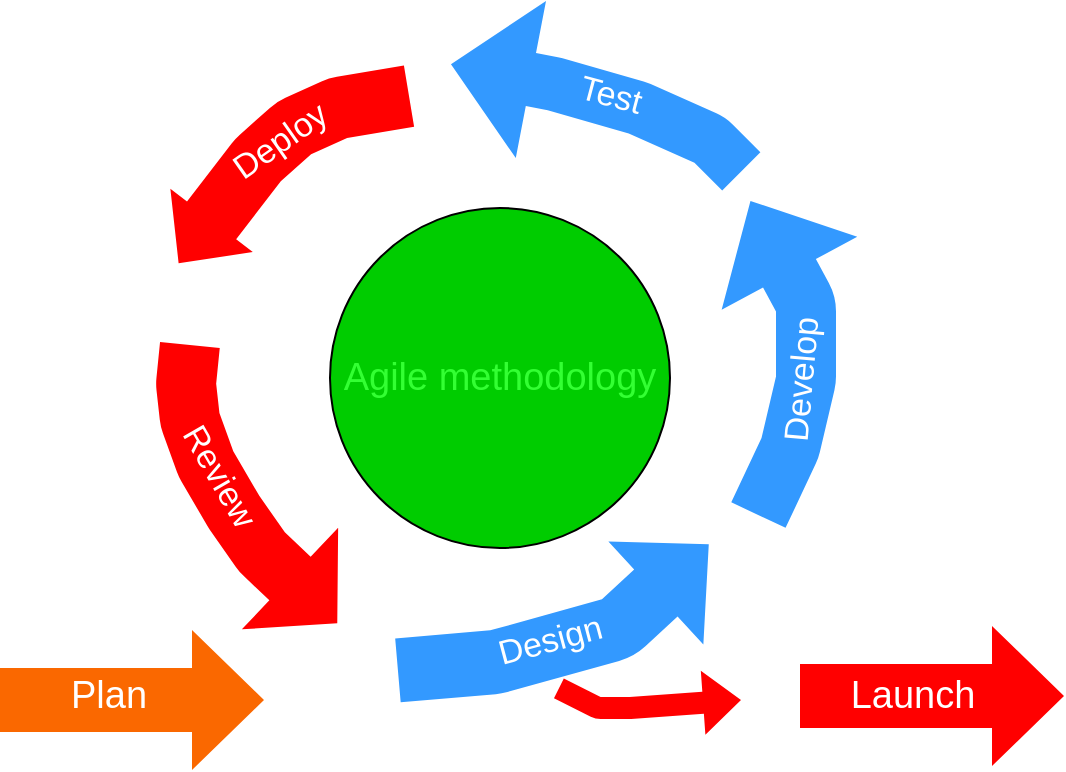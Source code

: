 <mxfile>
    <diagram id="DDXl55QxNX7q0bwSXr1j" name="Page-1">
        <mxGraphModel dx="576" dy="432" grid="0" gridSize="10" guides="1" tooltips="1" connect="1" arrows="1" fold="1" page="1" pageScale="1" pageWidth="850" pageHeight="1100" background="#ffffff" math="0" shadow="0">
            <root>
                <mxCell id="0"/>
                <mxCell id="1" parent="0"/>
                <mxCell id="8" value="" style="shape=flexArrow;endArrow=classic;rounded=1;shadow=0;strokeWidth=18;fontSize=19;fillColor=#fa6800;strokeColor=none;width=15;fontColor=none;noLabel=1;labelBackgroundColor=none;" parent="1" edge="1">
                    <mxGeometry width="50" height="50" relative="1" as="geometry">
                        <mxPoint x="28" y="476" as="sourcePoint"/>
                        <mxPoint x="178" y="476" as="targetPoint"/>
                    </mxGeometry>
                </mxCell>
                <mxCell id="12" value="&lt;span style=&quot;&quot;&gt;Plan&lt;/span&gt;" style="edgeLabel;html=1;align=center;verticalAlign=middle;resizable=0;points=[];fontSize=19;fontColor=#FFFFFF;labelBackgroundColor=none;" parent="8" vertex="1" connectable="0">
                    <mxGeometry x="-0.191" relative="1" as="geometry">
                        <mxPoint x="2" y="-2" as="offset"/>
                    </mxGeometry>
                </mxCell>
                <mxCell id="28" value="&lt;span style=&quot;&quot;&gt;Plan&lt;/span&gt;" style="edgeLabel;html=1;align=center;verticalAlign=middle;resizable=0;points=[];fontSize=19;fontColor=#FFFFFF;labelBackgroundColor=none;" parent="8" vertex="1" connectable="0">
                    <mxGeometry x="-0.191" relative="1" as="geometry">
                        <mxPoint x="206" y="2" as="offset"/>
                    </mxGeometry>
                </mxCell>
                <mxCell id="16" value="" style="shape=flexArrow;endArrow=classic;rounded=1;shadow=0;strokeWidth=18;fontSize=19;fillColor=#FF0000;strokeColor=none;width=15;fontColor=none;noLabel=1;labelBackgroundColor=none;" parent="1" edge="1">
                    <mxGeometry width="50" height="50" relative="1" as="geometry">
                        <mxPoint x="428" y="474" as="sourcePoint"/>
                        <mxPoint x="578" y="474" as="targetPoint"/>
                    </mxGeometry>
                </mxCell>
                <mxCell id="17" value="&lt;span style=&quot;&quot;&gt;Launch&lt;/span&gt;" style="edgeLabel;html=1;align=center;verticalAlign=middle;resizable=0;points=[];fontSize=19;fontColor=#FFFFFF;labelBackgroundColor=none;" parent="16" vertex="1" connectable="0">
                    <mxGeometry x="-0.191" relative="1" as="geometry">
                        <mxPoint x="4" as="offset"/>
                    </mxGeometry>
                </mxCell>
                <mxCell id="18" value="" style="shape=flexArrow;endArrow=classic;html=1;fillColor=#FF0000;startArrow=none;" parent="1" source="2" edge="1">
                    <mxGeometry width="50" height="50" relative="1" as="geometry">
                        <mxPoint x="272" y="360" as="sourcePoint"/>
                        <mxPoint x="322" y="310" as="targetPoint"/>
                    </mxGeometry>
                </mxCell>
                <mxCell id="19" value="" style="shape=flexArrow;endArrow=none;html=1;fillColor=#FF0000;" parent="1" target="2" edge="1">
                    <mxGeometry width="50" height="50" relative="1" as="geometry">
                        <mxPoint x="272" y="360" as="sourcePoint"/>
                        <mxPoint x="322" y="310" as="targetPoint"/>
                    </mxGeometry>
                </mxCell>
                <mxCell id="2" value="&lt;font style=&quot;font-size: 19px;&quot;&gt;Agile methodology&lt;/font&gt;" style="ellipse;whiteSpace=wrap;html=1;aspect=fixed;gradientColor=none;strokeColor=default;labelBackgroundColor=none;labelBorderColor=none;fillColor=#00CC00;fontColor=#33FF33;" parent="1" vertex="1">
                    <mxGeometry x="202" y="230" width="170" height="170" as="geometry"/>
                </mxCell>
                <mxCell id="22" value="" style="shape=flexArrow;endArrow=classic;rounded=1;shadow=0;strokeWidth=18;fontSize=19;fillColor=#3399FF;strokeColor=none;width=15;fontColor=none;noLabel=1;labelBackgroundColor=none;" parent="1" edge="1">
                    <mxGeometry width="50" height="50" relative="1" as="geometry">
                        <mxPoint x="227" y="462" as="sourcePoint"/>
                        <mxPoint x="398" y="392" as="targetPoint"/>
                        <Array as="points">
                            <mxPoint x="285" y="457"/>
                            <mxPoint x="346" y="440"/>
                        </Array>
                    </mxGeometry>
                </mxCell>
                <mxCell id="30" value="Design" style="edgeLabel;html=1;align=center;verticalAlign=middle;resizable=0;points=[];fontColor=#FFFFFF;labelBackgroundColor=none;fontSize=17;rotation=-15;" parent="22" vertex="1" connectable="0">
                    <mxGeometry x="-0.327" y="-2" relative="1" as="geometry">
                        <mxPoint x="20" y="-10" as="offset"/>
                    </mxGeometry>
                </mxCell>
                <mxCell id="25" value="" style="shape=flexArrow;endArrow=classic;html=1;fontColor=#33FF33;fillColor=#3399FF;width=30;endWidth=46;endSize=13.37;strokeColor=none;" parent="1" edge="1">
                    <mxGeometry width="50" height="50" relative="1" as="geometry">
                        <mxPoint x="416" y="384" as="sourcePoint"/>
                        <mxPoint x="412" y="226" as="targetPoint"/>
                        <Array as="points">
                            <mxPoint x="432" y="350"/>
                            <mxPoint x="440" y="316"/>
                            <mxPoint x="440" y="278"/>
                        </Array>
                    </mxGeometry>
                </mxCell>
                <mxCell id="34" value="Develop" style="edgeLabel;html=1;align=center;verticalAlign=middle;resizable=0;points=[];fontSize=17;fontColor=#FFFFFF;labelBackgroundColor=none;rotation=-85;" parent="25" vertex="1" connectable="0">
                    <mxGeometry x="-0.099" y="12" relative="1" as="geometry">
                        <mxPoint x="10" y="4" as="offset"/>
                    </mxGeometry>
                </mxCell>
                <mxCell id="37" value="" style="shape=flexArrow;endArrow=classic;html=1;fontSize=17;fontColor=#FFFFFF;fillColor=#3399FF;width=27;endWidth=52;endSize=13.23;strokeColor=none;" parent="1" edge="1">
                    <mxGeometry width="50" height="50" relative="1" as="geometry">
                        <mxPoint x="408" y="212" as="sourcePoint"/>
                        <mxPoint x="262" y="158" as="targetPoint"/>
                        <Array as="points">
                            <mxPoint x="392" y="196"/>
                            <mxPoint x="356" y="180"/>
                            <mxPoint x="314" y="168"/>
                        </Array>
                    </mxGeometry>
                </mxCell>
                <mxCell id="38" value="Test" style="edgeLabel;html=1;align=center;verticalAlign=middle;resizable=0;points=[];fontSize=17;fontColor=#FFFFFF;labelBackgroundColor=none;rotation=15;" parent="37" vertex="1" connectable="0">
                    <mxGeometry x="0.189" y="-10" relative="1" as="geometry">
                        <mxPoint x="14" y="12" as="offset"/>
                    </mxGeometry>
                </mxCell>
                <mxCell id="39" value="" style="shape=flexArrow;endArrow=classic;html=1;fontSize=17;fontColor=#FFFFFF;fillColor=#FF0000;width=31;endSize=8.68;strokeColor=none;" parent="1" edge="1">
                    <mxGeometry width="50" height="50" relative="1" as="geometry">
                        <mxPoint x="242" y="174" as="sourcePoint"/>
                        <mxPoint x="126" y="258" as="targetPoint"/>
                        <Array as="points">
                            <mxPoint x="206" y="180"/>
                            <mxPoint x="184" y="190"/>
                            <mxPoint x="166" y="206"/>
                        </Array>
                    </mxGeometry>
                </mxCell>
                <mxCell id="40" value="Deploy" style="edgeLabel;html=1;align=center;verticalAlign=middle;resizable=0;points=[];fontSize=17;fontColor=#FFFFFF;labelBackgroundColor=none;rotation=-35;" parent="39" vertex="1" connectable="0">
                    <mxGeometry x="0.332" y="-2" relative="1" as="geometry">
                        <mxPoint x="22" y="-20" as="offset"/>
                    </mxGeometry>
                </mxCell>
                <mxCell id="41" value="" style="shape=flexArrow;endArrow=classic;html=1;fontSize=17;fontColor=#FFFFFF;fillColor=#FF0000;endWidth=39;endSize=10.52;width=30;strokeColor=none;" parent="1" edge="1">
                    <mxGeometry width="50" height="50" relative="1" as="geometry">
                        <mxPoint x="132" y="298" as="sourcePoint"/>
                        <mxPoint x="206" y="438" as="targetPoint"/>
                        <Array as="points">
                            <mxPoint x="130" y="318"/>
                            <mxPoint x="132" y="336"/>
                            <mxPoint x="140" y="358"/>
                            <mxPoint x="154" y="382"/>
                            <mxPoint x="168" y="402"/>
                        </Array>
                    </mxGeometry>
                </mxCell>
                <mxCell id="42" value="Review" style="edgeLabel;html=1;align=center;verticalAlign=middle;resizable=0;points=[];fontSize=17;fontColor=#FFFFFF;labelBackgroundColor=none;rotation=60;" parent="41" vertex="1" connectable="0">
                    <mxGeometry x="-0.467" y="-11" relative="1" as="geometry">
                        <mxPoint x="22" y="18" as="offset"/>
                    </mxGeometry>
                </mxCell>
                <mxCell id="43" value="" style="shape=flexArrow;endArrow=classic;html=1;fontSize=17;fontColor=#FFFFFF;fillColor=#FF0000;width=11;strokeColor=none;" parent="1" edge="1">
                    <mxGeometry width="50" height="50" relative="1" as="geometry">
                        <mxPoint x="316" y="470" as="sourcePoint"/>
                        <mxPoint x="408" y="476" as="targetPoint"/>
                        <Array as="points">
                            <mxPoint x="336" y="480"/>
                            <mxPoint x="352" y="480"/>
                        </Array>
                    </mxGeometry>
                </mxCell>
            </root>
        </mxGraphModel>
    </diagram>
</mxfile>